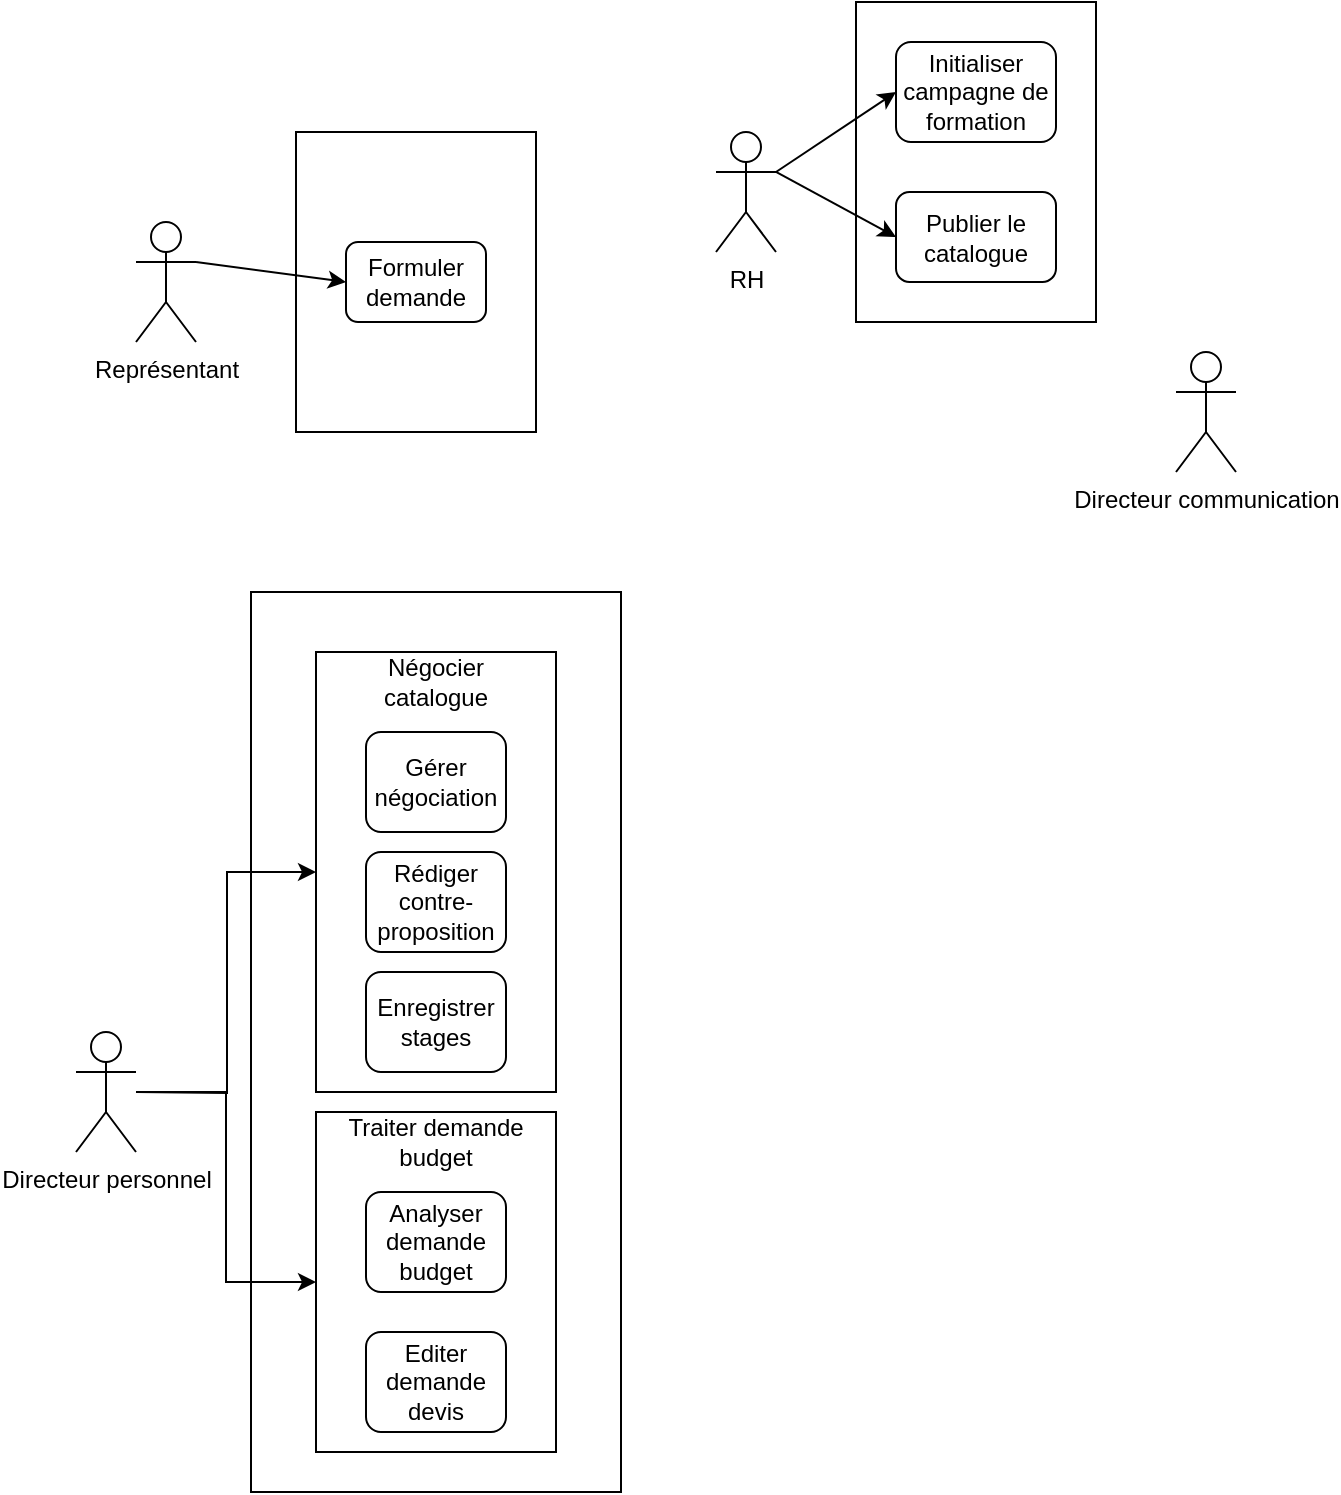 <mxfile version="24.8.0">
  <diagram name="Page-1" id="hHX90E5bN0p5r7sQJlDf">
    <mxGraphModel dx="1086" dy="510" grid="1" gridSize="10" guides="1" tooltips="1" connect="1" arrows="1" fold="1" page="1" pageScale="1" pageWidth="827" pageHeight="1169" math="0" shadow="0">
      <root>
        <mxCell id="0" />
        <mxCell id="1" parent="0" />
        <mxCell id="SuJQQIhMxVzniDtmF7G--30" value="" style="rounded=0;whiteSpace=wrap;html=1;" vertex="1" parent="1">
          <mxGeometry x="127.5" y="310" width="185" height="450" as="geometry" />
        </mxCell>
        <mxCell id="SuJQQIhMxVzniDtmF7G--1" value="Représentant" style="shape=umlActor;verticalLabelPosition=bottom;verticalAlign=top;html=1;outlineConnect=0;" vertex="1" parent="1">
          <mxGeometry x="70" y="125" width="30" height="60" as="geometry" />
        </mxCell>
        <mxCell id="SuJQQIhMxVzniDtmF7G--32" style="edgeStyle=orthogonalEdgeStyle;rounded=0;orthogonalLoop=1;jettySize=auto;html=1;" edge="1" parent="1" target="SuJQQIhMxVzniDtmF7G--20">
          <mxGeometry relative="1" as="geometry">
            <mxPoint x="70" y="560" as="sourcePoint" />
          </mxGeometry>
        </mxCell>
        <mxCell id="SuJQQIhMxVzniDtmF7G--33" style="edgeStyle=orthogonalEdgeStyle;rounded=0;orthogonalLoop=1;jettySize=auto;html=1;" edge="1" parent="1" source="SuJQQIhMxVzniDtmF7G--4" target="SuJQQIhMxVzniDtmF7G--27">
          <mxGeometry relative="1" as="geometry" />
        </mxCell>
        <mxCell id="SuJQQIhMxVzniDtmF7G--4" value="Directeur personnel" style="shape=umlActor;verticalLabelPosition=bottom;verticalAlign=top;html=1;outlineConnect=0;" vertex="1" parent="1">
          <mxGeometry x="40" y="530" width="30" height="60" as="geometry" />
        </mxCell>
        <mxCell id="SuJQQIhMxVzniDtmF7G--6" value="Directeur communication" style="shape=umlActor;verticalLabelPosition=bottom;verticalAlign=top;html=1;outlineConnect=0;" vertex="1" parent="1">
          <mxGeometry x="590" y="190" width="30" height="60" as="geometry" />
        </mxCell>
        <mxCell id="SuJQQIhMxVzniDtmF7G--14" value="" style="group" vertex="1" connectable="0" parent="1">
          <mxGeometry x="430" y="15" width="120" height="160" as="geometry" />
        </mxCell>
        <mxCell id="SuJQQIhMxVzniDtmF7G--10" value="" style="rounded=0;whiteSpace=wrap;html=1;" vertex="1" parent="SuJQQIhMxVzniDtmF7G--14">
          <mxGeometry width="120" height="160" as="geometry" />
        </mxCell>
        <mxCell id="SuJQQIhMxVzniDtmF7G--11" value="Initialiser campagne de formation" style="rounded=1;whiteSpace=wrap;html=1;" vertex="1" parent="SuJQQIhMxVzniDtmF7G--14">
          <mxGeometry x="20" y="20" width="80" height="50" as="geometry" />
        </mxCell>
        <mxCell id="SuJQQIhMxVzniDtmF7G--12" value="Publier le catalogue" style="rounded=1;whiteSpace=wrap;html=1;" vertex="1" parent="SuJQQIhMxVzniDtmF7G--14">
          <mxGeometry x="20" y="95" width="80" height="45" as="geometry" />
        </mxCell>
        <mxCell id="SuJQQIhMxVzniDtmF7G--17" value="" style="group" vertex="1" connectable="0" parent="1">
          <mxGeometry x="360" y="80" width="30" height="60" as="geometry" />
        </mxCell>
        <mxCell id="SuJQQIhMxVzniDtmF7G--5" value="RH" style="shape=umlActor;verticalLabelPosition=bottom;verticalAlign=top;html=1;outlineConnect=0;" vertex="1" parent="SuJQQIhMxVzniDtmF7G--17">
          <mxGeometry width="30" height="60" as="geometry" />
        </mxCell>
        <mxCell id="SuJQQIhMxVzniDtmF7G--15" value="" style="endArrow=classic;html=1;rounded=0;entryX=0;entryY=0.5;entryDx=0;entryDy=0;" edge="1" parent="SuJQQIhMxVzniDtmF7G--17" source="SuJQQIhMxVzniDtmF7G--5" target="SuJQQIhMxVzniDtmF7G--11">
          <mxGeometry width="50" height="50" relative="1" as="geometry">
            <mxPoint x="70" y="50" as="sourcePoint" />
            <mxPoint x="120" as="targetPoint" />
          </mxGeometry>
        </mxCell>
        <mxCell id="SuJQQIhMxVzniDtmF7G--16" value="" style="endArrow=classic;html=1;rounded=0;exitX=1;exitY=0.333;exitDx=0;exitDy=0;exitPerimeter=0;entryX=0;entryY=0.5;entryDx=0;entryDy=0;" edge="1" parent="SuJQQIhMxVzniDtmF7G--17" source="SuJQQIhMxVzniDtmF7G--5" target="SuJQQIhMxVzniDtmF7G--12">
          <mxGeometry width="50" height="50" relative="1" as="geometry">
            <mxPoint x="70" y="50" as="sourcePoint" />
            <mxPoint x="120" as="targetPoint" />
          </mxGeometry>
        </mxCell>
        <mxCell id="SuJQQIhMxVzniDtmF7G--18" value="" style="group" vertex="1" connectable="0" parent="1">
          <mxGeometry x="150" y="80" width="120" height="150" as="geometry" />
        </mxCell>
        <mxCell id="SuJQQIhMxVzniDtmF7G--7" value="" style="rounded=0;whiteSpace=wrap;html=1;" vertex="1" parent="SuJQQIhMxVzniDtmF7G--18">
          <mxGeometry width="120" height="150" as="geometry" />
        </mxCell>
        <mxCell id="SuJQQIhMxVzniDtmF7G--8" value="Formuler demande" style="rounded=1;whiteSpace=wrap;html=1;" vertex="1" parent="SuJQQIhMxVzniDtmF7G--18">
          <mxGeometry x="25" y="55" width="70" height="40" as="geometry" />
        </mxCell>
        <mxCell id="SuJQQIhMxVzniDtmF7G--9" value="" style="endArrow=classic;html=1;rounded=0;entryX=0;entryY=0.5;entryDx=0;entryDy=0;exitX=1;exitY=0.333;exitDx=0;exitDy=0;exitPerimeter=0;" edge="1" parent="SuJQQIhMxVzniDtmF7G--18" source="SuJQQIhMxVzniDtmF7G--1" target="SuJQQIhMxVzniDtmF7G--8">
          <mxGeometry width="50" height="50" relative="1" as="geometry">
            <mxPoint x="-50" y="75" as="sourcePoint" />
            <mxPoint x="100" y="60" as="targetPoint" />
          </mxGeometry>
        </mxCell>
        <mxCell id="SuJQQIhMxVzniDtmF7G--20" value="" style="rounded=0;whiteSpace=wrap;html=1;" vertex="1" parent="1">
          <mxGeometry x="160" y="340" width="120" height="220" as="geometry" />
        </mxCell>
        <mxCell id="SuJQQIhMxVzniDtmF7G--25" value="" style="group" vertex="1" connectable="0" parent="1">
          <mxGeometry x="185" y="380" width="70" height="170" as="geometry" />
        </mxCell>
        <mxCell id="SuJQQIhMxVzniDtmF7G--21" value="Gérer négociation" style="rounded=1;whiteSpace=wrap;html=1;" vertex="1" parent="SuJQQIhMxVzniDtmF7G--25">
          <mxGeometry width="70" height="50" as="geometry" />
        </mxCell>
        <mxCell id="SuJQQIhMxVzniDtmF7G--22" value="Rédiger contre-proposition" style="rounded=1;whiteSpace=wrap;html=1;" vertex="1" parent="SuJQQIhMxVzniDtmF7G--25">
          <mxGeometry y="60" width="70" height="50" as="geometry" />
        </mxCell>
        <mxCell id="SuJQQIhMxVzniDtmF7G--23" value="Enregistrer stages" style="rounded=1;whiteSpace=wrap;html=1;" vertex="1" parent="SuJQQIhMxVzniDtmF7G--25">
          <mxGeometry y="120" width="70" height="50" as="geometry" />
        </mxCell>
        <mxCell id="SuJQQIhMxVzniDtmF7G--26" value="Négocier catalogue" style="text;html=1;align=center;verticalAlign=middle;whiteSpace=wrap;rounded=0;" vertex="1" parent="1">
          <mxGeometry x="190" y="340" width="60" height="30" as="geometry" />
        </mxCell>
        <mxCell id="SuJQQIhMxVzniDtmF7G--27" value="" style="rounded=0;whiteSpace=wrap;html=1;" vertex="1" parent="1">
          <mxGeometry x="160" y="570" width="120" height="170" as="geometry" />
        </mxCell>
        <mxCell id="SuJQQIhMxVzniDtmF7G--28" value="Analyser demande budget" style="rounded=1;whiteSpace=wrap;html=1;" vertex="1" parent="1">
          <mxGeometry x="185" y="610" width="70" height="50" as="geometry" />
        </mxCell>
        <mxCell id="SuJQQIhMxVzniDtmF7G--29" value="Traiter demande budget" style="text;html=1;align=center;verticalAlign=middle;whiteSpace=wrap;rounded=0;" vertex="1" parent="1">
          <mxGeometry x="170" y="570" width="100" height="30" as="geometry" />
        </mxCell>
        <mxCell id="SuJQQIhMxVzniDtmF7G--24" value="Editer demande devis" style="rounded=1;whiteSpace=wrap;html=1;" vertex="1" parent="1">
          <mxGeometry x="185" y="680" width="70" height="50" as="geometry" />
        </mxCell>
      </root>
    </mxGraphModel>
  </diagram>
</mxfile>
